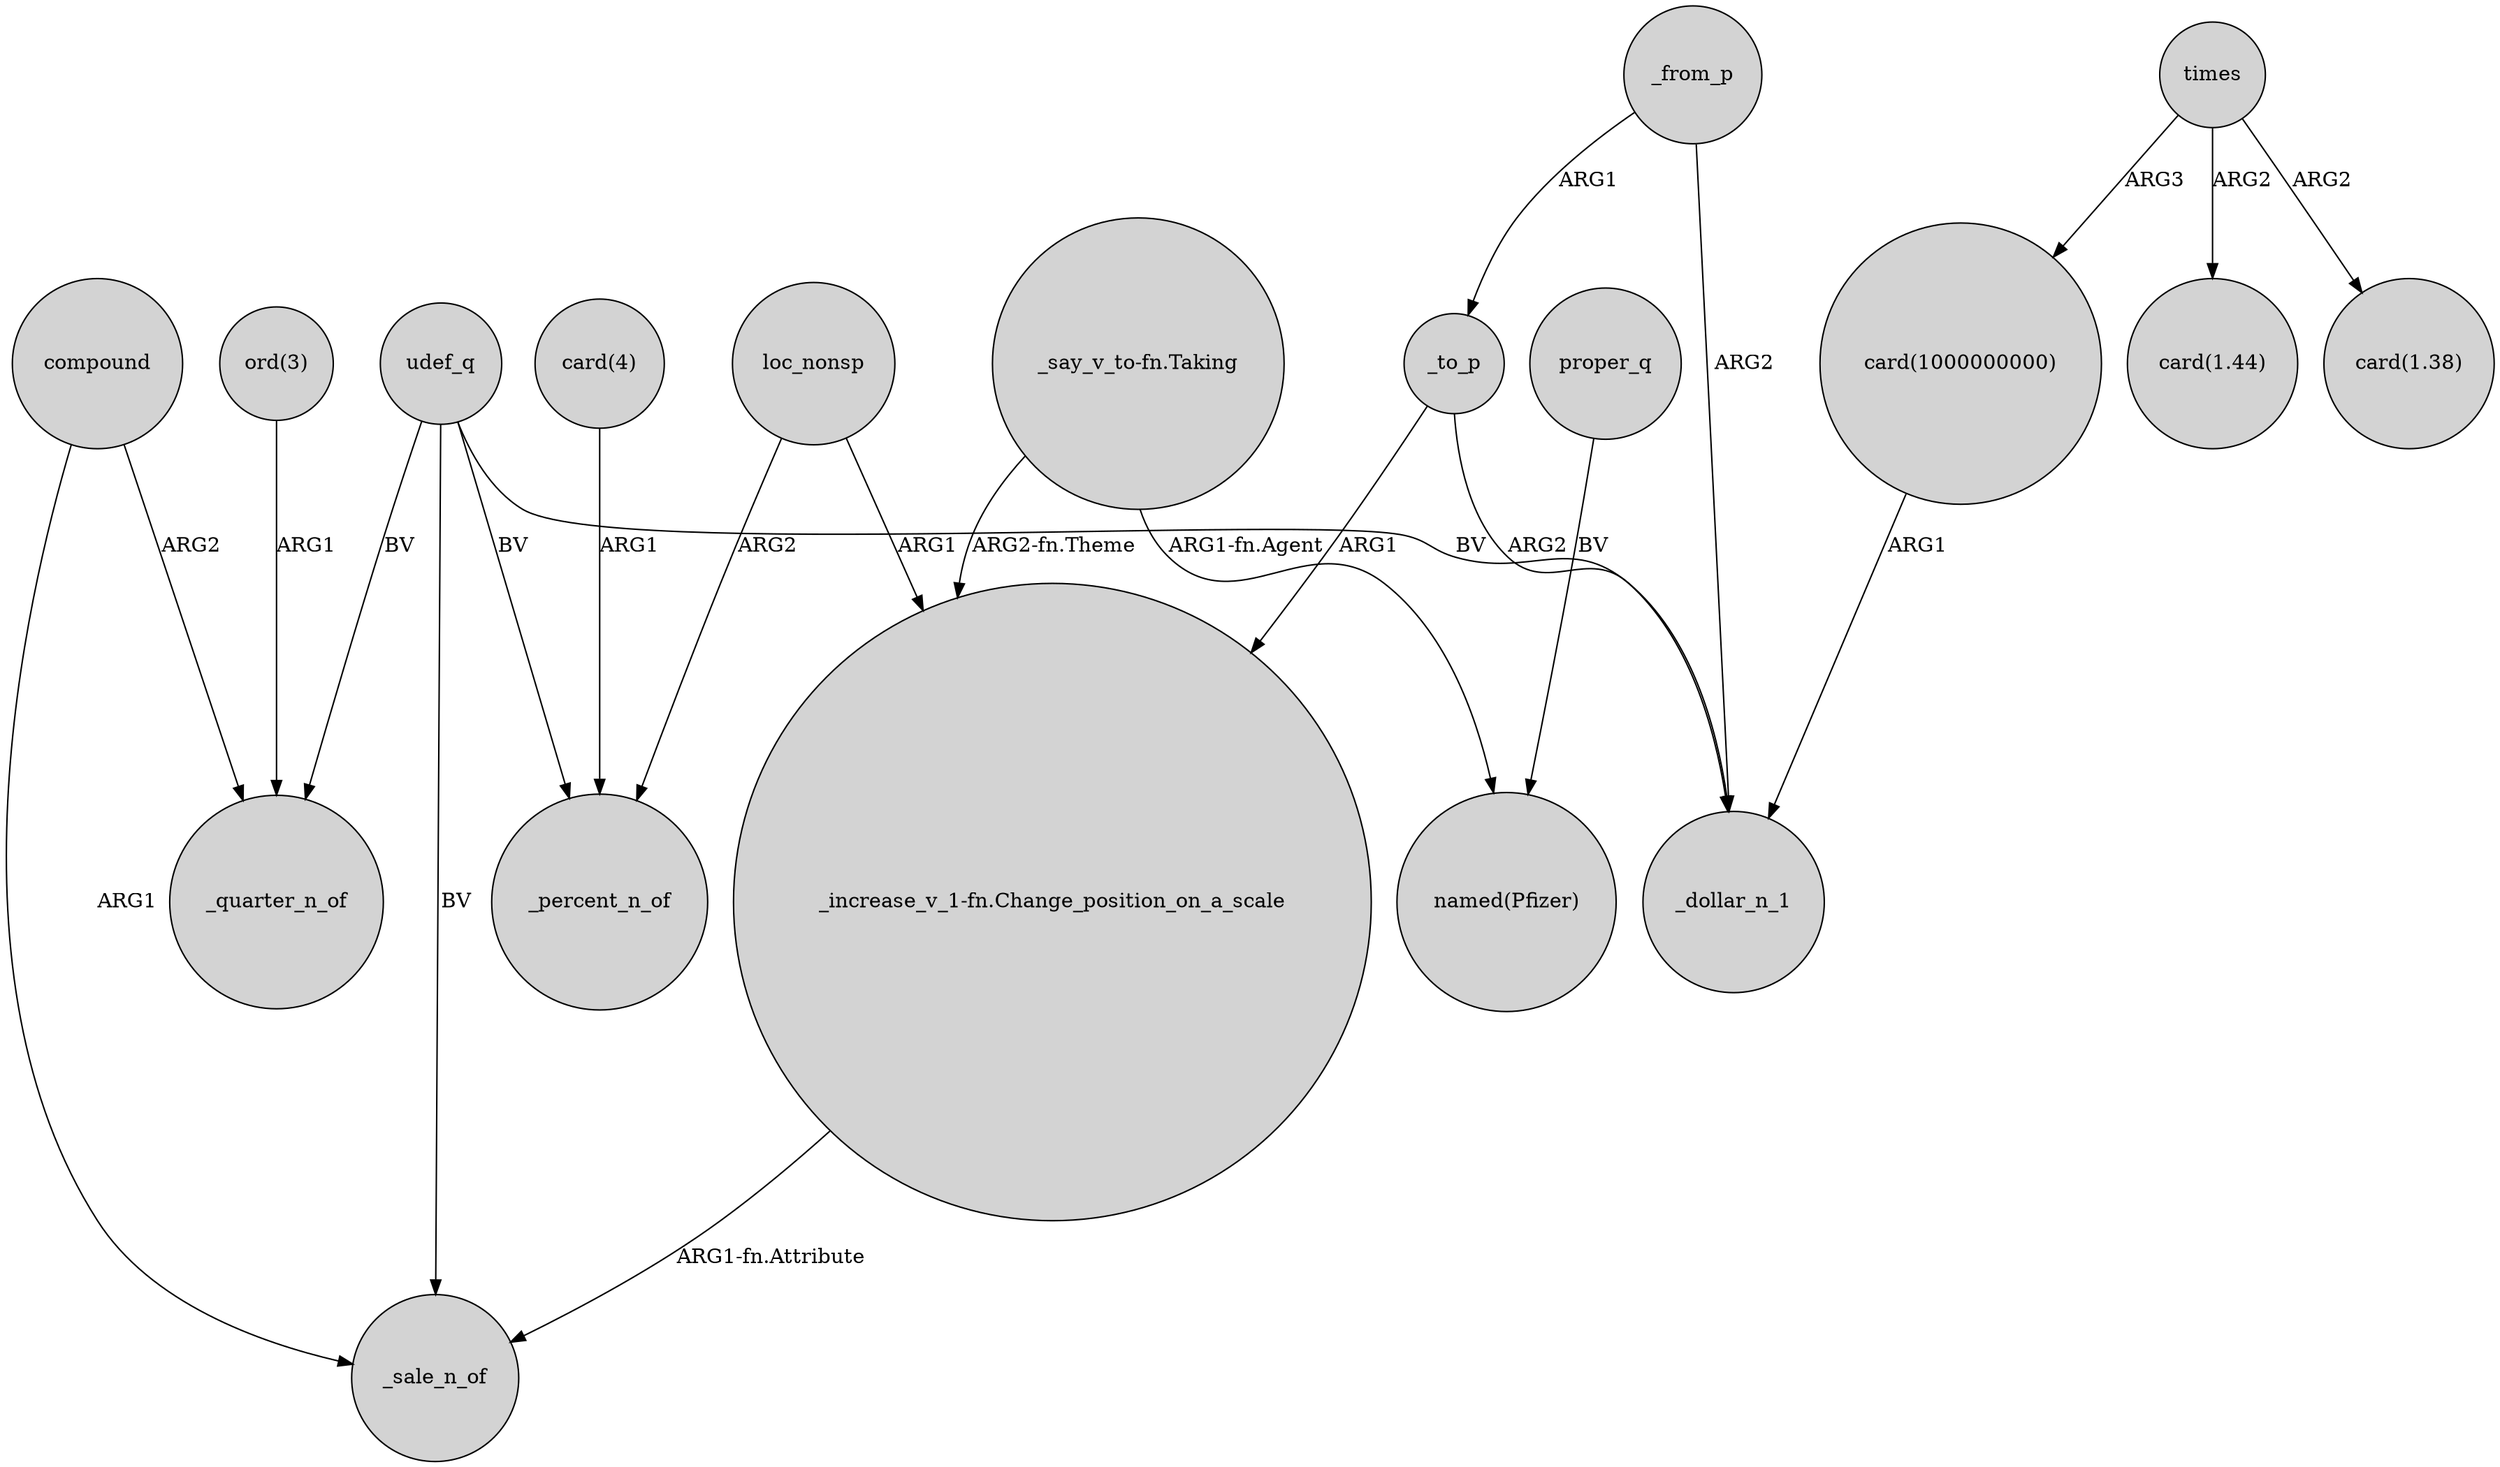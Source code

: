 digraph {
	node [shape=circle style=filled]
	"card(1000000000)" -> _dollar_n_1 [label=ARG1]
	proper_q -> "named(Pfizer)" [label=BV]
	"card(4)" -> _percent_n_of [label=ARG1]
	compound -> _quarter_n_of [label=ARG2]
	"_say_v_to-fn.Taking" -> "named(Pfizer)" [label="ARG1-fn.Agent"]
	"_say_v_to-fn.Taking" -> "_increase_v_1-fn.Change_position_on_a_scale" [label="ARG2-fn.Theme"]
	_to_p -> "_increase_v_1-fn.Change_position_on_a_scale" [label=ARG1]
	"ord(3)" -> _quarter_n_of [label=ARG1]
	udef_q -> _sale_n_of [label=BV]
	_to_p -> _dollar_n_1 [label=ARG2]
	times -> "card(1000000000)" [label=ARG3]
	udef_q -> _percent_n_of [label=BV]
	times -> "card(1.44)" [label=ARG2]
	udef_q -> _dollar_n_1 [label=BV]
	_from_p -> _to_p [label=ARG1]
	udef_q -> _quarter_n_of [label=BV]
	times -> "card(1.38)" [label=ARG2]
	"_increase_v_1-fn.Change_position_on_a_scale" -> _sale_n_of [label="ARG1-fn.Attribute"]
	loc_nonsp -> "_increase_v_1-fn.Change_position_on_a_scale" [label=ARG1]
	_from_p -> _dollar_n_1 [label=ARG2]
	compound -> _sale_n_of [label=ARG1]
	loc_nonsp -> _percent_n_of [label=ARG2]
}
